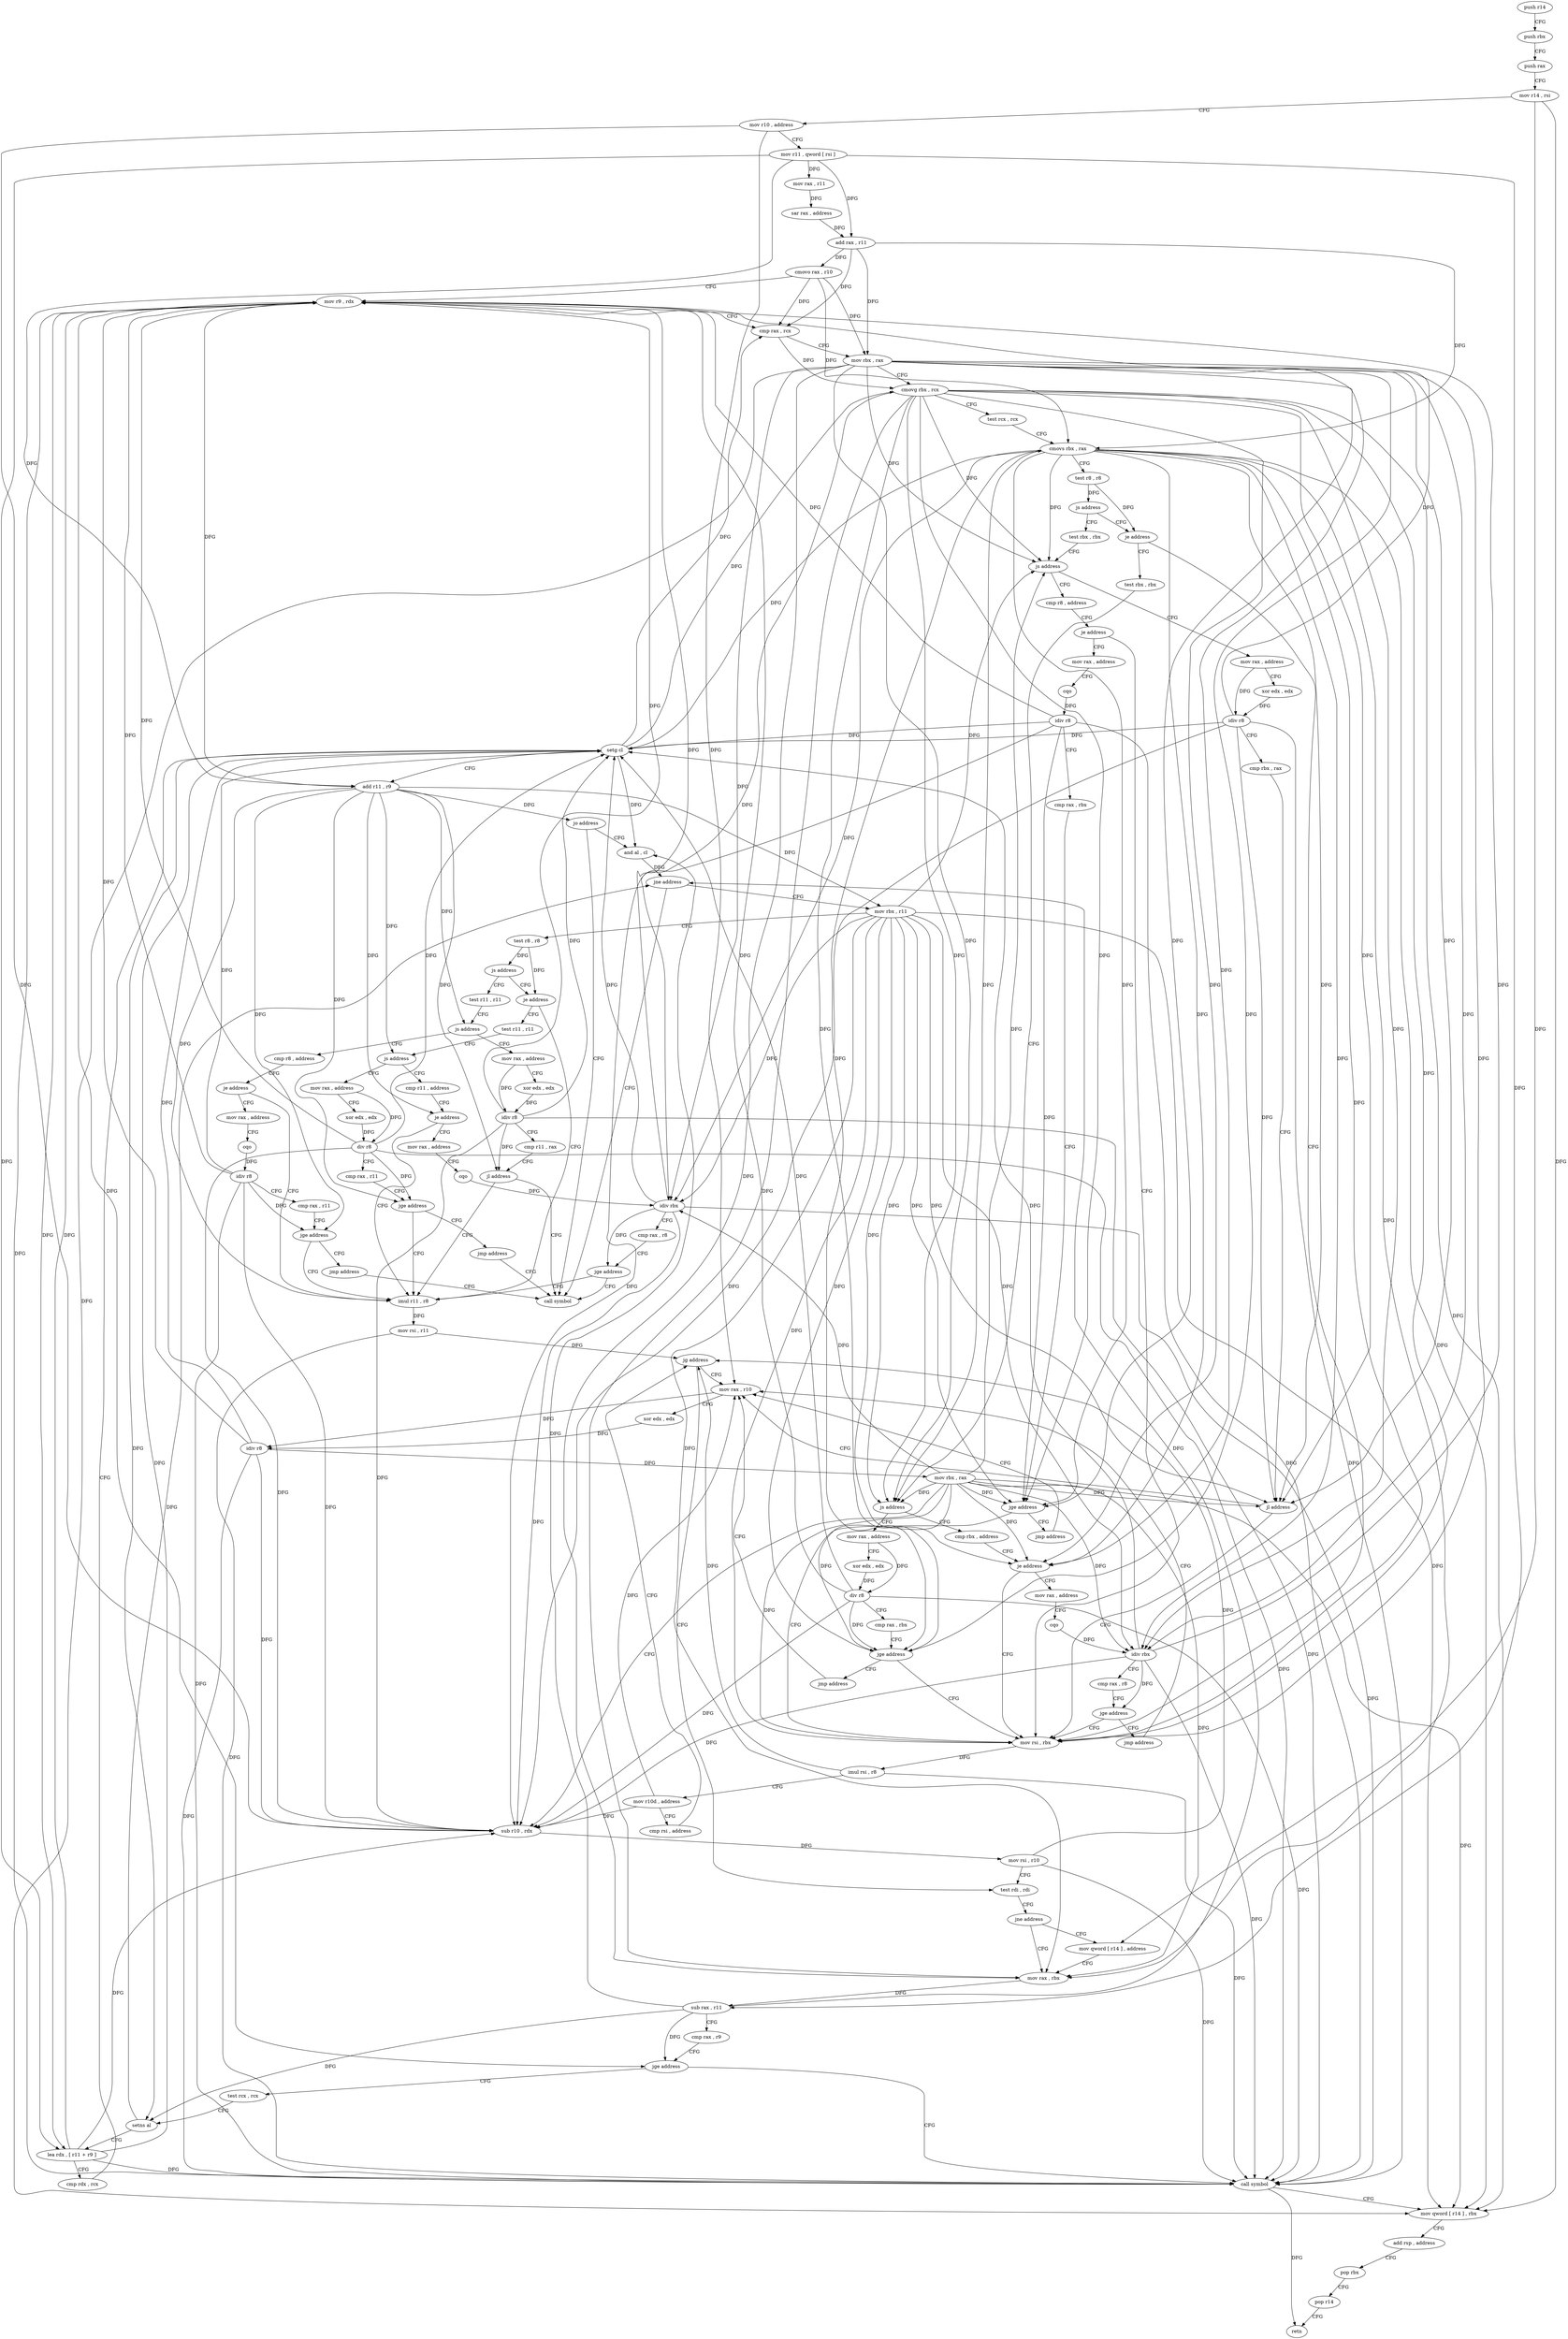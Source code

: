 digraph "func" {
"260528" [label = "push r14" ]
"260530" [label = "push rbx" ]
"260531" [label = "push rax" ]
"260532" [label = "mov r14 , rsi" ]
"260535" [label = "mov r10 , address" ]
"260545" [label = "mov r11 , qword [ rsi ]" ]
"260548" [label = "mov rax , r11" ]
"260551" [label = "sar rax , address" ]
"260554" [label = "add rax , r11" ]
"260557" [label = "cmovo rax , r10" ]
"260561" [label = "mov r9 , rdx" ]
"260564" [label = "cmp rax , rcx" ]
"260567" [label = "mov rbx , rax" ]
"260570" [label = "cmovg rbx , rcx" ]
"260574" [label = "test rcx , rcx" ]
"260577" [label = "cmovs rbx , rax" ]
"260581" [label = "test r8 , r8" ]
"260584" [label = "js address" ]
"260615" [label = "test rbx , rbx" ]
"260586" [label = "je address" ]
"260618" [label = "js address" ]
"260676" [label = "mov rax , address" ]
"260620" [label = "cmp r8 , address" ]
"260696" [label = "mov rsi , rbx" ]
"260588" [label = "test rbx , rbx" ]
"260686" [label = "xor edx , edx" ]
"260688" [label = "idiv r8" ]
"260691" [label = "cmp rbx , rax" ]
"260694" [label = "jl address" ]
"260715" [label = "mov rax , r10" ]
"260624" [label = "je address" ]
"260626" [label = "mov rax , address" ]
"260699" [label = "imul rsi , r8" ]
"260703" [label = "mov r10d , address" ]
"260709" [label = "cmp rsi , address" ]
"260713" [label = "jg address" ]
"260732" [label = "test rdi , rdi" ]
"260591" [label = "js address" ]
"260648" [label = "cmp rbx , address" ]
"260593" [label = "mov rax , address" ]
"260718" [label = "xor edx , edx" ]
"260720" [label = "idiv r8" ]
"260723" [label = "mov rbx , rax" ]
"260726" [label = "sub r10 , rdx" ]
"260729" [label = "mov rsi , r10" ]
"260636" [label = "cqo" ]
"260638" [label = "idiv r8" ]
"260641" [label = "cmp rax , rbx" ]
"260644" [label = "jge address" ]
"260646" [label = "jmp address" ]
"260735" [label = "jne address" ]
"260744" [label = "mov rax , rbx" ]
"260737" [label = "mov qword [ r14 ] , address" ]
"260652" [label = "je address" ]
"260654" [label = "mov rax , address" ]
"260603" [label = "xor edx , edx" ]
"260605" [label = "div r8" ]
"260608" [label = "cmp rax , rbx" ]
"260611" [label = "jge address" ]
"260613" [label = "jmp address" ]
"260747" [label = "sub rax , r11" ]
"260750" [label = "cmp rax , r9" ]
"260753" [label = "jge address" ]
"260912" [label = "call symbol" ]
"260759" [label = "test rcx , rcx" ]
"260664" [label = "cqo" ]
"260666" [label = "idiv rbx" ]
"260669" [label = "cmp rax , r8" ]
"260672" [label = "jge address" ]
"260674" [label = "jmp address" ]
"260917" [label = "mov qword [ r14 ] , rbx" ]
"260920" [label = "add rsp , address" ]
"260924" [label = "pop rbx" ]
"260925" [label = "pop r14" ]
"260927" [label = "retn" ]
"260762" [label = "setns al" ]
"260765" [label = "lea rdx , [ r11 + r9 ]" ]
"260769" [label = "cmp rdx , rcx" ]
"260772" [label = "setg cl" ]
"260775" [label = "add r11 , r9" ]
"260778" [label = "jo address" ]
"260880" [label = "call symbol" ]
"260780" [label = "and al , cl" ]
"260782" [label = "jne address" ]
"260784" [label = "mov rbx , r11" ]
"260787" [label = "test r8 , r8" ]
"260790" [label = "js address" ]
"260821" [label = "test r11 , r11" ]
"260792" [label = "je address" ]
"260824" [label = "js address" ]
"260885" [label = "mov rax , address" ]
"260826" [label = "cmp r8 , address" ]
"260905" [label = "imul r11 , r8" ]
"260794" [label = "test r11 , r11" ]
"260895" [label = "xor edx , edx" ]
"260897" [label = "idiv r8" ]
"260900" [label = "cmp r11 , rax" ]
"260903" [label = "jl address" ]
"260830" [label = "je address" ]
"260832" [label = "mov rax , address" ]
"260909" [label = "mov rsi , r11" ]
"260797" [label = "js address" ]
"260854" [label = "cmp r11 , address" ]
"260799" [label = "mov rax , address" ]
"260842" [label = "cqo" ]
"260844" [label = "idiv r8" ]
"260847" [label = "cmp rax , r11" ]
"260850" [label = "jge address" ]
"260852" [label = "jmp address" ]
"260858" [label = "je address" ]
"260860" [label = "mov rax , address" ]
"260809" [label = "xor edx , edx" ]
"260811" [label = "div r8" ]
"260814" [label = "cmp rax , r11" ]
"260817" [label = "jge address" ]
"260819" [label = "jmp address" ]
"260870" [label = "cqo" ]
"260872" [label = "idiv rbx" ]
"260875" [label = "cmp rax , r8" ]
"260878" [label = "jge address" ]
"260528" -> "260530" [ label = "CFG" ]
"260530" -> "260531" [ label = "CFG" ]
"260531" -> "260532" [ label = "CFG" ]
"260532" -> "260535" [ label = "CFG" ]
"260532" -> "260737" [ label = "DFG" ]
"260532" -> "260917" [ label = "DFG" ]
"260535" -> "260545" [ label = "CFG" ]
"260535" -> "260715" [ label = "DFG" ]
"260535" -> "260726" [ label = "DFG" ]
"260545" -> "260548" [ label = "DFG" ]
"260545" -> "260554" [ label = "DFG" ]
"260545" -> "260747" [ label = "DFG" ]
"260545" -> "260765" [ label = "DFG" ]
"260545" -> "260775" [ label = "DFG" ]
"260548" -> "260551" [ label = "DFG" ]
"260551" -> "260554" [ label = "DFG" ]
"260554" -> "260557" [ label = "DFG" ]
"260554" -> "260564" [ label = "DFG" ]
"260554" -> "260567" [ label = "DFG" ]
"260554" -> "260577" [ label = "DFG" ]
"260557" -> "260561" [ label = "CFG" ]
"260557" -> "260564" [ label = "DFG" ]
"260557" -> "260567" [ label = "DFG" ]
"260557" -> "260577" [ label = "DFG" ]
"260561" -> "260564" [ label = "CFG" ]
"260561" -> "260753" [ label = "DFG" ]
"260561" -> "260912" [ label = "DFG" ]
"260561" -> "260765" [ label = "DFG" ]
"260561" -> "260775" [ label = "DFG" ]
"260564" -> "260567" [ label = "CFG" ]
"260564" -> "260570" [ label = "DFG" ]
"260567" -> "260570" [ label = "CFG" ]
"260567" -> "260618" [ label = "DFG" ]
"260567" -> "260694" [ label = "DFG" ]
"260567" -> "260696" [ label = "DFG" ]
"260567" -> "260591" [ label = "DFG" ]
"260567" -> "260644" [ label = "DFG" ]
"260567" -> "260652" [ label = "DFG" ]
"260567" -> "260611" [ label = "DFG" ]
"260567" -> "260744" [ label = "DFG" ]
"260567" -> "260666" [ label = "DFG" ]
"260567" -> "260917" [ label = "DFG" ]
"260567" -> "260872" [ label = "DFG" ]
"260570" -> "260574" [ label = "CFG" ]
"260570" -> "260618" [ label = "DFG" ]
"260570" -> "260694" [ label = "DFG" ]
"260570" -> "260696" [ label = "DFG" ]
"260570" -> "260591" [ label = "DFG" ]
"260570" -> "260644" [ label = "DFG" ]
"260570" -> "260652" [ label = "DFG" ]
"260570" -> "260611" [ label = "DFG" ]
"260570" -> "260744" [ label = "DFG" ]
"260570" -> "260666" [ label = "DFG" ]
"260570" -> "260917" [ label = "DFG" ]
"260570" -> "260872" [ label = "DFG" ]
"260574" -> "260577" [ label = "CFG" ]
"260577" -> "260581" [ label = "CFG" ]
"260577" -> "260618" [ label = "DFG" ]
"260577" -> "260694" [ label = "DFG" ]
"260577" -> "260696" [ label = "DFG" ]
"260577" -> "260591" [ label = "DFG" ]
"260577" -> "260644" [ label = "DFG" ]
"260577" -> "260652" [ label = "DFG" ]
"260577" -> "260611" [ label = "DFG" ]
"260577" -> "260744" [ label = "DFG" ]
"260577" -> "260666" [ label = "DFG" ]
"260577" -> "260917" [ label = "DFG" ]
"260577" -> "260872" [ label = "DFG" ]
"260581" -> "260584" [ label = "DFG" ]
"260581" -> "260586" [ label = "DFG" ]
"260584" -> "260615" [ label = "CFG" ]
"260584" -> "260586" [ label = "CFG" ]
"260615" -> "260618" [ label = "CFG" ]
"260586" -> "260696" [ label = "CFG" ]
"260586" -> "260588" [ label = "CFG" ]
"260618" -> "260676" [ label = "CFG" ]
"260618" -> "260620" [ label = "CFG" ]
"260676" -> "260686" [ label = "CFG" ]
"260676" -> "260688" [ label = "DFG" ]
"260620" -> "260624" [ label = "CFG" ]
"260696" -> "260699" [ label = "DFG" ]
"260588" -> "260591" [ label = "CFG" ]
"260686" -> "260688" [ label = "DFG" ]
"260688" -> "260691" [ label = "CFG" ]
"260688" -> "260561" [ label = "DFG" ]
"260688" -> "260694" [ label = "DFG" ]
"260688" -> "260726" [ label = "DFG" ]
"260688" -> "260912" [ label = "DFG" ]
"260688" -> "260772" [ label = "DFG" ]
"260691" -> "260694" [ label = "CFG" ]
"260694" -> "260715" [ label = "CFG" ]
"260694" -> "260696" [ label = "CFG" ]
"260715" -> "260718" [ label = "CFG" ]
"260715" -> "260720" [ label = "DFG" ]
"260624" -> "260696" [ label = "CFG" ]
"260624" -> "260626" [ label = "CFG" ]
"260626" -> "260636" [ label = "CFG" ]
"260699" -> "260703" [ label = "CFG" ]
"260699" -> "260713" [ label = "DFG" ]
"260699" -> "260912" [ label = "DFG" ]
"260703" -> "260709" [ label = "CFG" ]
"260703" -> "260715" [ label = "DFG" ]
"260703" -> "260726" [ label = "DFG" ]
"260709" -> "260713" [ label = "CFG" ]
"260713" -> "260732" [ label = "CFG" ]
"260713" -> "260715" [ label = "CFG" ]
"260732" -> "260735" [ label = "CFG" ]
"260591" -> "260648" [ label = "CFG" ]
"260591" -> "260593" [ label = "CFG" ]
"260648" -> "260652" [ label = "CFG" ]
"260593" -> "260603" [ label = "CFG" ]
"260593" -> "260605" [ label = "DFG" ]
"260718" -> "260720" [ label = "DFG" ]
"260720" -> "260723" [ label = "DFG" ]
"260720" -> "260561" [ label = "DFG" ]
"260720" -> "260726" [ label = "DFG" ]
"260720" -> "260912" [ label = "DFG" ]
"260720" -> "260772" [ label = "DFG" ]
"260723" -> "260726" [ label = "CFG" ]
"260723" -> "260618" [ label = "DFG" ]
"260723" -> "260696" [ label = "DFG" ]
"260723" -> "260591" [ label = "DFG" ]
"260723" -> "260694" [ label = "DFG" ]
"260723" -> "260644" [ label = "DFG" ]
"260723" -> "260652" [ label = "DFG" ]
"260723" -> "260611" [ label = "DFG" ]
"260723" -> "260744" [ label = "DFG" ]
"260723" -> "260666" [ label = "DFG" ]
"260723" -> "260917" [ label = "DFG" ]
"260723" -> "260872" [ label = "DFG" ]
"260726" -> "260729" [ label = "DFG" ]
"260729" -> "260732" [ label = "CFG" ]
"260729" -> "260713" [ label = "DFG" ]
"260729" -> "260912" [ label = "DFG" ]
"260636" -> "260638" [ label = "DFG" ]
"260638" -> "260641" [ label = "CFG" ]
"260638" -> "260561" [ label = "DFG" ]
"260638" -> "260726" [ label = "DFG" ]
"260638" -> "260644" [ label = "DFG" ]
"260638" -> "260912" [ label = "DFG" ]
"260638" -> "260772" [ label = "DFG" ]
"260641" -> "260644" [ label = "CFG" ]
"260644" -> "260696" [ label = "CFG" ]
"260644" -> "260646" [ label = "CFG" ]
"260646" -> "260715" [ label = "CFG" ]
"260735" -> "260744" [ label = "CFG" ]
"260735" -> "260737" [ label = "CFG" ]
"260744" -> "260747" [ label = "DFG" ]
"260737" -> "260744" [ label = "CFG" ]
"260652" -> "260696" [ label = "CFG" ]
"260652" -> "260654" [ label = "CFG" ]
"260654" -> "260664" [ label = "CFG" ]
"260603" -> "260605" [ label = "DFG" ]
"260605" -> "260608" [ label = "CFG" ]
"260605" -> "260561" [ label = "DFG" ]
"260605" -> "260726" [ label = "DFG" ]
"260605" -> "260611" [ label = "DFG" ]
"260605" -> "260912" [ label = "DFG" ]
"260605" -> "260772" [ label = "DFG" ]
"260608" -> "260611" [ label = "CFG" ]
"260611" -> "260696" [ label = "CFG" ]
"260611" -> "260613" [ label = "CFG" ]
"260613" -> "260715" [ label = "CFG" ]
"260747" -> "260750" [ label = "CFG" ]
"260747" -> "260753" [ label = "DFG" ]
"260747" -> "260762" [ label = "DFG" ]
"260747" -> "260780" [ label = "DFG" ]
"260747" -> "260782" [ label = "DFG" ]
"260750" -> "260753" [ label = "CFG" ]
"260753" -> "260912" [ label = "CFG" ]
"260753" -> "260759" [ label = "CFG" ]
"260912" -> "260917" [ label = "CFG" ]
"260912" -> "260927" [ label = "DFG" ]
"260759" -> "260762" [ label = "CFG" ]
"260664" -> "260666" [ label = "DFG" ]
"260666" -> "260669" [ label = "CFG" ]
"260666" -> "260561" [ label = "DFG" ]
"260666" -> "260726" [ label = "DFG" ]
"260666" -> "260672" [ label = "DFG" ]
"260666" -> "260912" [ label = "DFG" ]
"260666" -> "260772" [ label = "DFG" ]
"260669" -> "260672" [ label = "CFG" ]
"260672" -> "260696" [ label = "CFG" ]
"260672" -> "260674" [ label = "CFG" ]
"260674" -> "260715" [ label = "CFG" ]
"260917" -> "260920" [ label = "CFG" ]
"260920" -> "260924" [ label = "CFG" ]
"260924" -> "260925" [ label = "CFG" ]
"260925" -> "260927" [ label = "CFG" ]
"260762" -> "260765" [ label = "CFG" ]
"260762" -> "260782" [ label = "DFG" ]
"260765" -> "260769" [ label = "CFG" ]
"260765" -> "260561" [ label = "DFG" ]
"260765" -> "260726" [ label = "DFG" ]
"260765" -> "260912" [ label = "DFG" ]
"260765" -> "260772" [ label = "DFG" ]
"260769" -> "260772" [ label = "CFG" ]
"260772" -> "260775" [ label = "CFG" ]
"260772" -> "260564" [ label = "DFG" ]
"260772" -> "260570" [ label = "DFG" ]
"260772" -> "260577" [ label = "DFG" ]
"260772" -> "260762" [ label = "DFG" ]
"260772" -> "260780" [ label = "DFG" ]
"260775" -> "260778" [ label = "DFG" ]
"260775" -> "260784" [ label = "DFG" ]
"260775" -> "260824" [ label = "DFG" ]
"260775" -> "260903" [ label = "DFG" ]
"260775" -> "260905" [ label = "DFG" ]
"260775" -> "260797" [ label = "DFG" ]
"260775" -> "260850" [ label = "DFG" ]
"260775" -> "260858" [ label = "DFG" ]
"260775" -> "260817" [ label = "DFG" ]
"260778" -> "260880" [ label = "CFG" ]
"260778" -> "260780" [ label = "CFG" ]
"260780" -> "260782" [ label = "DFG" ]
"260782" -> "260880" [ label = "CFG" ]
"260782" -> "260784" [ label = "CFG" ]
"260784" -> "260787" [ label = "CFG" ]
"260784" -> "260618" [ label = "DFG" ]
"260784" -> "260696" [ label = "DFG" ]
"260784" -> "260591" [ label = "DFG" ]
"260784" -> "260644" [ label = "DFG" ]
"260784" -> "260652" [ label = "DFG" ]
"260784" -> "260611" [ label = "DFG" ]
"260784" -> "260744" [ label = "DFG" ]
"260784" -> "260666" [ label = "DFG" ]
"260784" -> "260917" [ label = "DFG" ]
"260784" -> "260694" [ label = "DFG" ]
"260784" -> "260872" [ label = "DFG" ]
"260787" -> "260790" [ label = "DFG" ]
"260787" -> "260792" [ label = "DFG" ]
"260790" -> "260821" [ label = "CFG" ]
"260790" -> "260792" [ label = "CFG" ]
"260821" -> "260824" [ label = "CFG" ]
"260792" -> "260905" [ label = "CFG" ]
"260792" -> "260794" [ label = "CFG" ]
"260824" -> "260885" [ label = "CFG" ]
"260824" -> "260826" [ label = "CFG" ]
"260885" -> "260895" [ label = "CFG" ]
"260885" -> "260897" [ label = "DFG" ]
"260826" -> "260830" [ label = "CFG" ]
"260905" -> "260909" [ label = "DFG" ]
"260794" -> "260797" [ label = "CFG" ]
"260895" -> "260897" [ label = "DFG" ]
"260897" -> "260900" [ label = "CFG" ]
"260897" -> "260561" [ label = "DFG" ]
"260897" -> "260726" [ label = "DFG" ]
"260897" -> "260903" [ label = "DFG" ]
"260897" -> "260912" [ label = "DFG" ]
"260897" -> "260772" [ label = "DFG" ]
"260900" -> "260903" [ label = "CFG" ]
"260903" -> "260880" [ label = "CFG" ]
"260903" -> "260905" [ label = "CFG" ]
"260830" -> "260905" [ label = "CFG" ]
"260830" -> "260832" [ label = "CFG" ]
"260832" -> "260842" [ label = "CFG" ]
"260909" -> "260912" [ label = "DFG" ]
"260909" -> "260713" [ label = "DFG" ]
"260797" -> "260854" [ label = "CFG" ]
"260797" -> "260799" [ label = "CFG" ]
"260854" -> "260858" [ label = "CFG" ]
"260799" -> "260809" [ label = "CFG" ]
"260799" -> "260811" [ label = "DFG" ]
"260842" -> "260844" [ label = "DFG" ]
"260844" -> "260847" [ label = "CFG" ]
"260844" -> "260561" [ label = "DFG" ]
"260844" -> "260726" [ label = "DFG" ]
"260844" -> "260850" [ label = "DFG" ]
"260844" -> "260912" [ label = "DFG" ]
"260844" -> "260772" [ label = "DFG" ]
"260847" -> "260850" [ label = "CFG" ]
"260850" -> "260905" [ label = "CFG" ]
"260850" -> "260852" [ label = "CFG" ]
"260852" -> "260880" [ label = "CFG" ]
"260858" -> "260905" [ label = "CFG" ]
"260858" -> "260860" [ label = "CFG" ]
"260860" -> "260870" [ label = "CFG" ]
"260809" -> "260811" [ label = "DFG" ]
"260811" -> "260814" [ label = "CFG" ]
"260811" -> "260561" [ label = "DFG" ]
"260811" -> "260726" [ label = "DFG" ]
"260811" -> "260817" [ label = "DFG" ]
"260811" -> "260912" [ label = "DFG" ]
"260811" -> "260772" [ label = "DFG" ]
"260814" -> "260817" [ label = "CFG" ]
"260817" -> "260905" [ label = "CFG" ]
"260817" -> "260819" [ label = "CFG" ]
"260819" -> "260880" [ label = "CFG" ]
"260870" -> "260872" [ label = "DFG" ]
"260872" -> "260875" [ label = "CFG" ]
"260872" -> "260561" [ label = "DFG" ]
"260872" -> "260726" [ label = "DFG" ]
"260872" -> "260878" [ label = "DFG" ]
"260872" -> "260912" [ label = "DFG" ]
"260872" -> "260772" [ label = "DFG" ]
"260875" -> "260878" [ label = "CFG" ]
"260878" -> "260905" [ label = "CFG" ]
"260878" -> "260880" [ label = "CFG" ]
}
